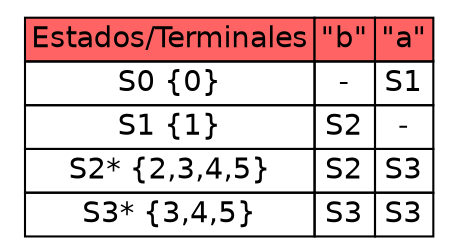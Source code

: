 digraph G {
    rankdir=LR
    node [shape=none fontname=Helvetica]

    A [label=<
      <TABLE BORDER="0" CELLBORDER="1" CELLSPACING="0">
       <TR>
<TD BGCOLOR="#ff6363">Estados/Terminales</TD>
<TD BGCOLOR="#ff6363">"b"</TD>
<TD BGCOLOR="#ff6363">"a"</TD>
</TR>
<TR>
<TD>S0 {0}</TD>
<TD>-</TD>
<TD>S1</TD>
</TR>
<TR>
<TD>S1 {1}</TD>
<TD>S2</TD>
<TD>-</TD>
</TR>
<TR>
<TD>S2* {2,3,4,5}</TD>
<TD>S2</TD>
<TD>S3</TD>
</TR>
<TR>
<TD>S3* {3,4,5}</TD>
<TD>S3</TD>
<TD>S3</TD>
</TR>
</TABLE>
    >];
}
